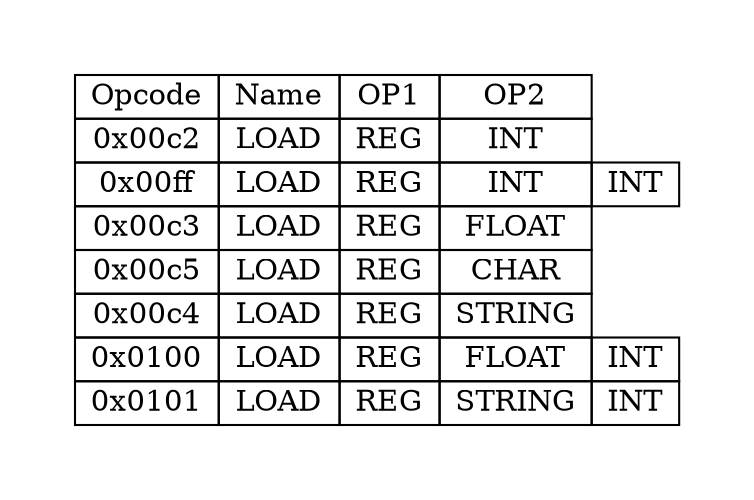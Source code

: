 digraph{
graph [pad="0.5", nodesep="0.5", ranksep="2" ]
node[shape=plain]
Foo [label=<
<table border="0" cellborder="1" cellspacing="0">
<tr><td> Opcode </td> <td> Name </td> <td> OP1 </td><td> OP2 </td> </tr>
<tr><td> 0x00c2 </td><td> LOAD </td><td> REG </td><td> INT </td> </tr>
<tr><td> 0x00ff </td><td> LOAD </td><td> REG </td><td> INT </td><td> INT </td> </tr>
<tr><td> 0x00c3 </td><td> LOAD </td><td> REG </td><td> FLOAT </td> </tr>
<tr><td> 0x00c5 </td><td> LOAD </td><td> REG </td><td> CHAR </td> </tr>
<tr><td> 0x00c4 </td><td> LOAD </td><td> REG </td><td> STRING </td> </tr>
<tr><td> 0x0100 </td><td> LOAD </td><td> REG </td><td> FLOAT </td><td> INT </td> </tr>
<tr><td> 0x0101 </td><td> LOAD </td><td> REG </td><td> STRING </td><td> INT </td> </tr>
</table>>];
}
